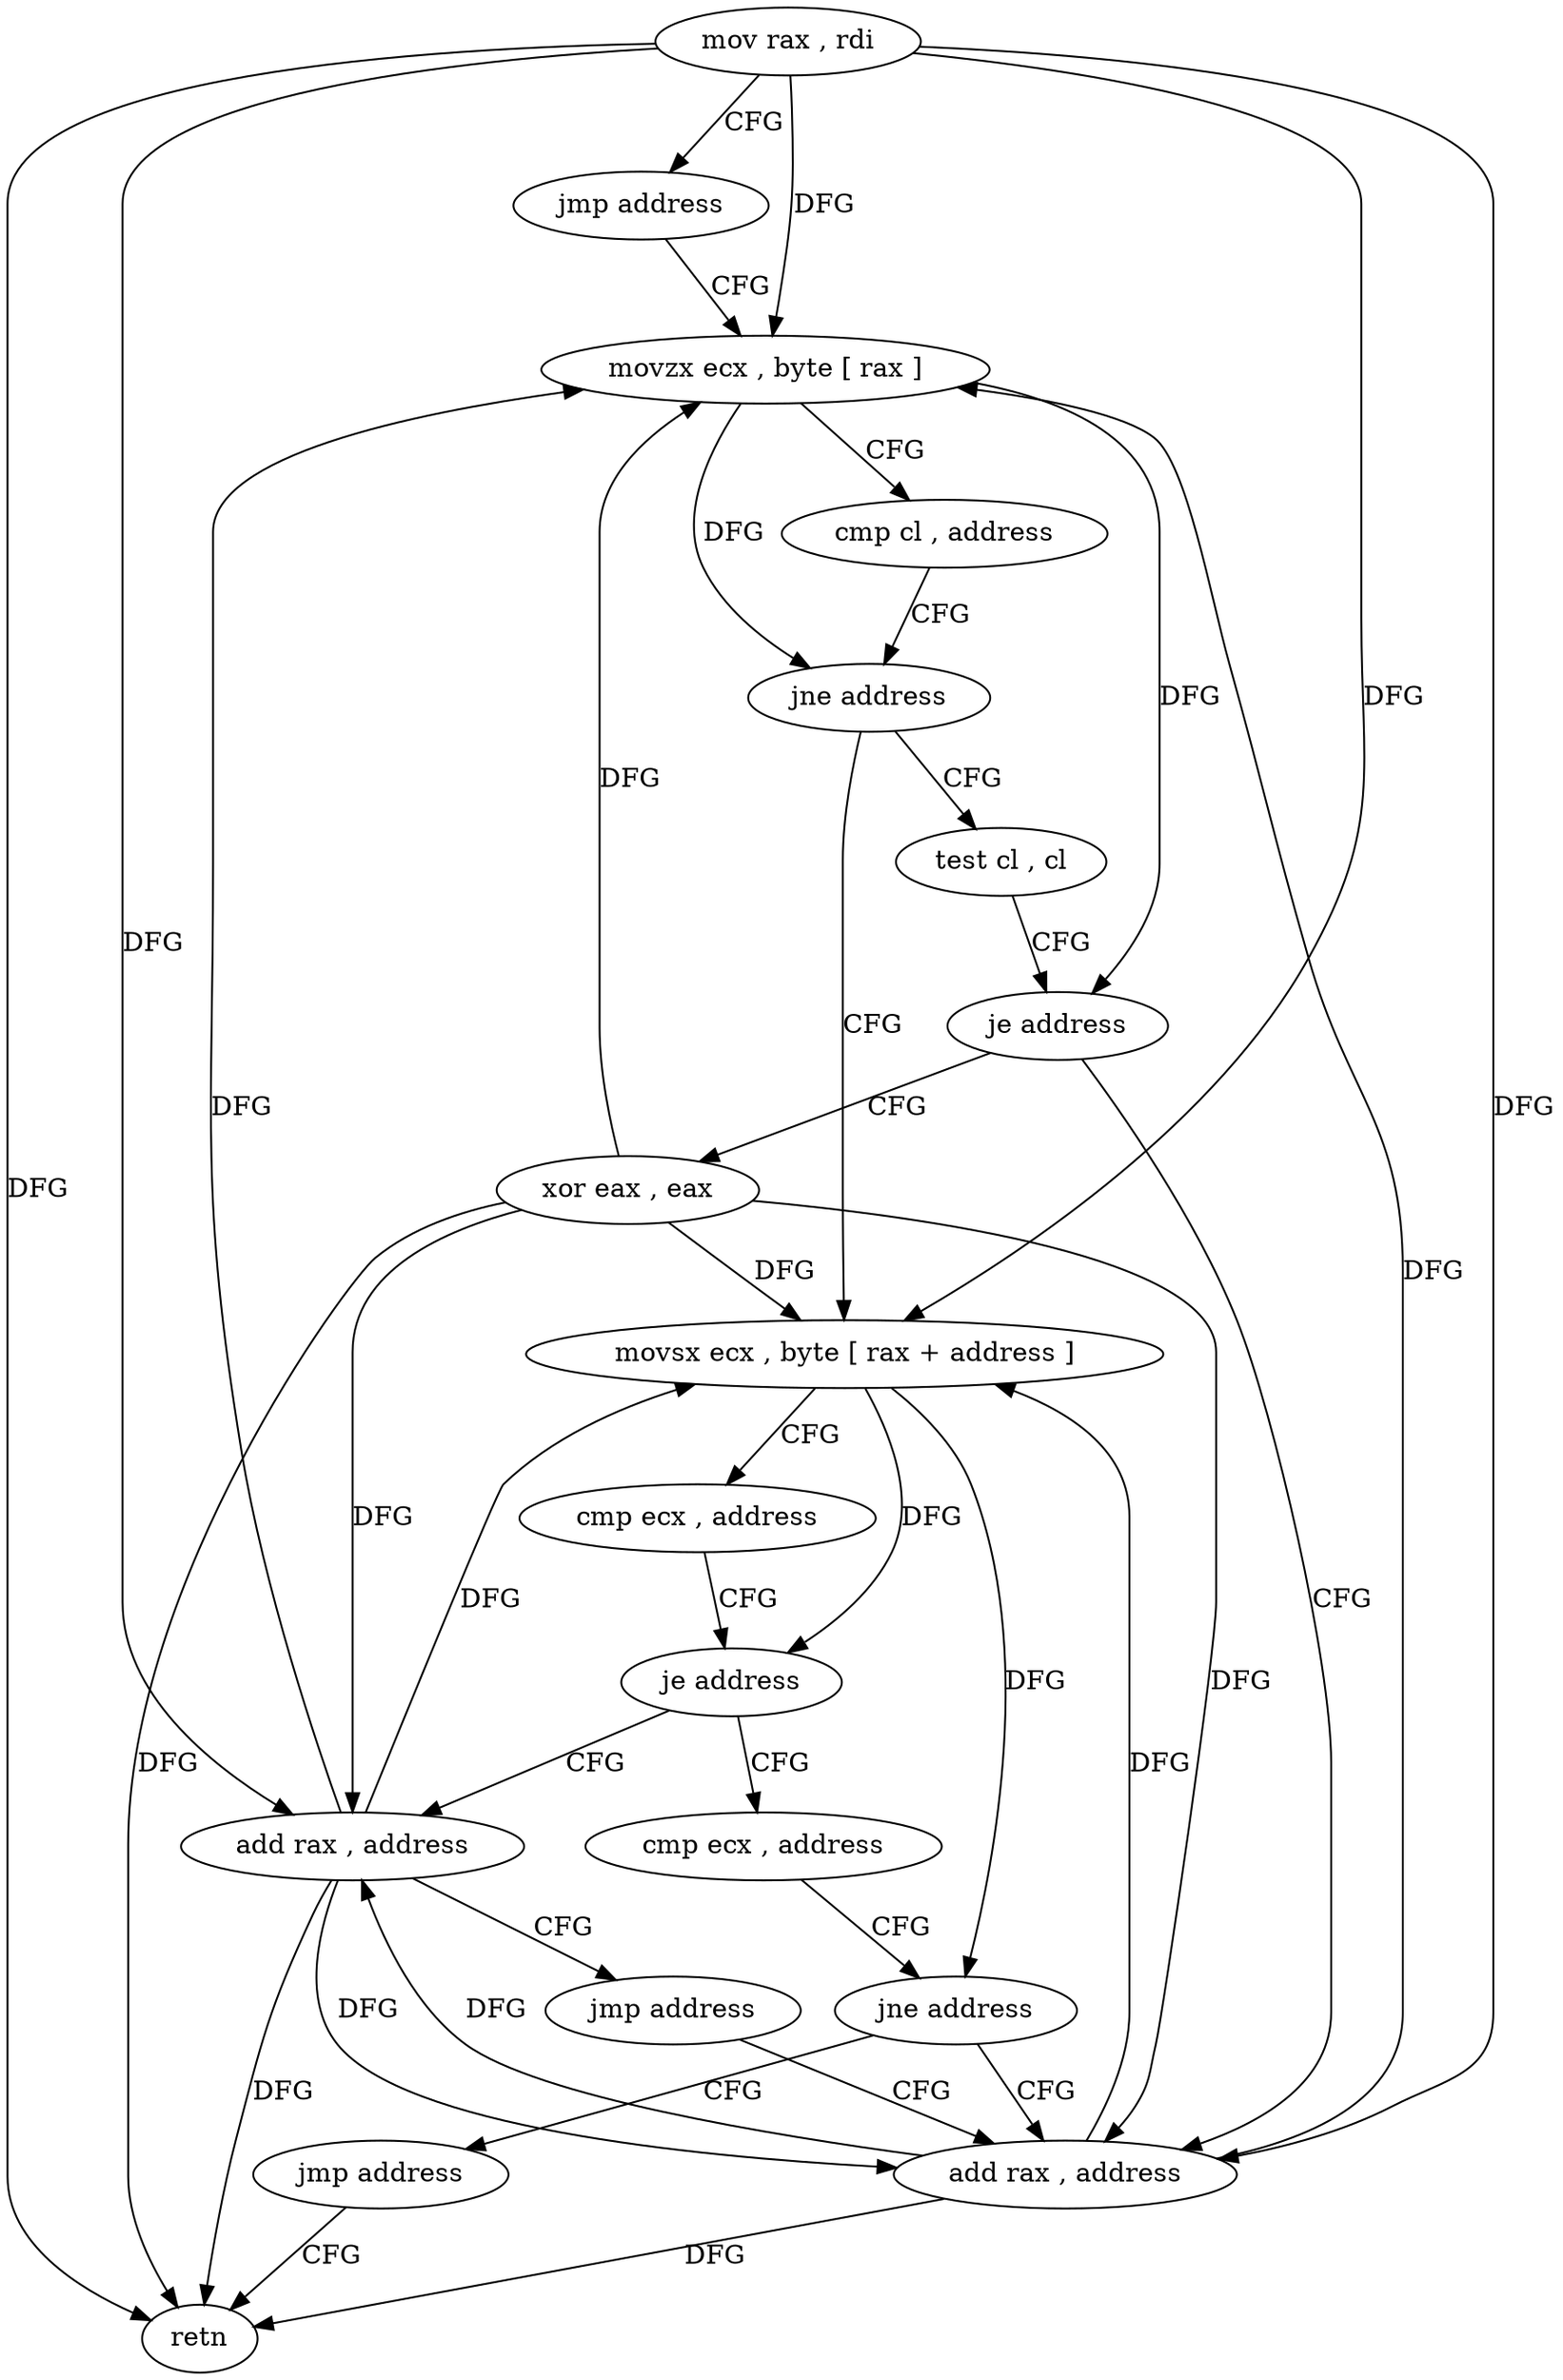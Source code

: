 digraph "func" {
"4219568" [label = "mov rax , rdi" ]
"4219571" [label = "jmp address" ]
"4219592" [label = "movzx ecx , byte [ rax ]" ]
"4219595" [label = "cmp cl , address" ]
"4219598" [label = "jne address" ]
"4219584" [label = "test cl , cl" ]
"4219600" [label = "movsx ecx , byte [ rax + address ]" ]
"4219586" [label = "je address" ]
"4219622" [label = "xor eax , eax" ]
"4219588" [label = "add rax , address" ]
"4219604" [label = "cmp ecx , address" ]
"4219607" [label = "je address" ]
"4219616" [label = "add rax , address" ]
"4219609" [label = "cmp ecx , address" ]
"4219624" [label = "retn" ]
"4219620" [label = "jmp address" ]
"4219612" [label = "jne address" ]
"4219614" [label = "jmp address" ]
"4219568" -> "4219571" [ label = "CFG" ]
"4219568" -> "4219592" [ label = "DFG" ]
"4219568" -> "4219600" [ label = "DFG" ]
"4219568" -> "4219588" [ label = "DFG" ]
"4219568" -> "4219616" [ label = "DFG" ]
"4219568" -> "4219624" [ label = "DFG" ]
"4219571" -> "4219592" [ label = "CFG" ]
"4219592" -> "4219595" [ label = "CFG" ]
"4219592" -> "4219598" [ label = "DFG" ]
"4219592" -> "4219586" [ label = "DFG" ]
"4219595" -> "4219598" [ label = "CFG" ]
"4219598" -> "4219584" [ label = "CFG" ]
"4219598" -> "4219600" [ label = "CFG" ]
"4219584" -> "4219586" [ label = "CFG" ]
"4219600" -> "4219604" [ label = "CFG" ]
"4219600" -> "4219607" [ label = "DFG" ]
"4219600" -> "4219612" [ label = "DFG" ]
"4219586" -> "4219622" [ label = "CFG" ]
"4219586" -> "4219588" [ label = "CFG" ]
"4219622" -> "4219624" [ label = "DFG" ]
"4219622" -> "4219592" [ label = "DFG" ]
"4219622" -> "4219600" [ label = "DFG" ]
"4219622" -> "4219588" [ label = "DFG" ]
"4219622" -> "4219616" [ label = "DFG" ]
"4219588" -> "4219592" [ label = "DFG" ]
"4219588" -> "4219600" [ label = "DFG" ]
"4219588" -> "4219616" [ label = "DFG" ]
"4219588" -> "4219624" [ label = "DFG" ]
"4219604" -> "4219607" [ label = "CFG" ]
"4219607" -> "4219616" [ label = "CFG" ]
"4219607" -> "4219609" [ label = "CFG" ]
"4219616" -> "4219620" [ label = "CFG" ]
"4219616" -> "4219592" [ label = "DFG" ]
"4219616" -> "4219600" [ label = "DFG" ]
"4219616" -> "4219588" [ label = "DFG" ]
"4219616" -> "4219624" [ label = "DFG" ]
"4219609" -> "4219612" [ label = "CFG" ]
"4219620" -> "4219588" [ label = "CFG" ]
"4219612" -> "4219588" [ label = "CFG" ]
"4219612" -> "4219614" [ label = "CFG" ]
"4219614" -> "4219624" [ label = "CFG" ]
}
